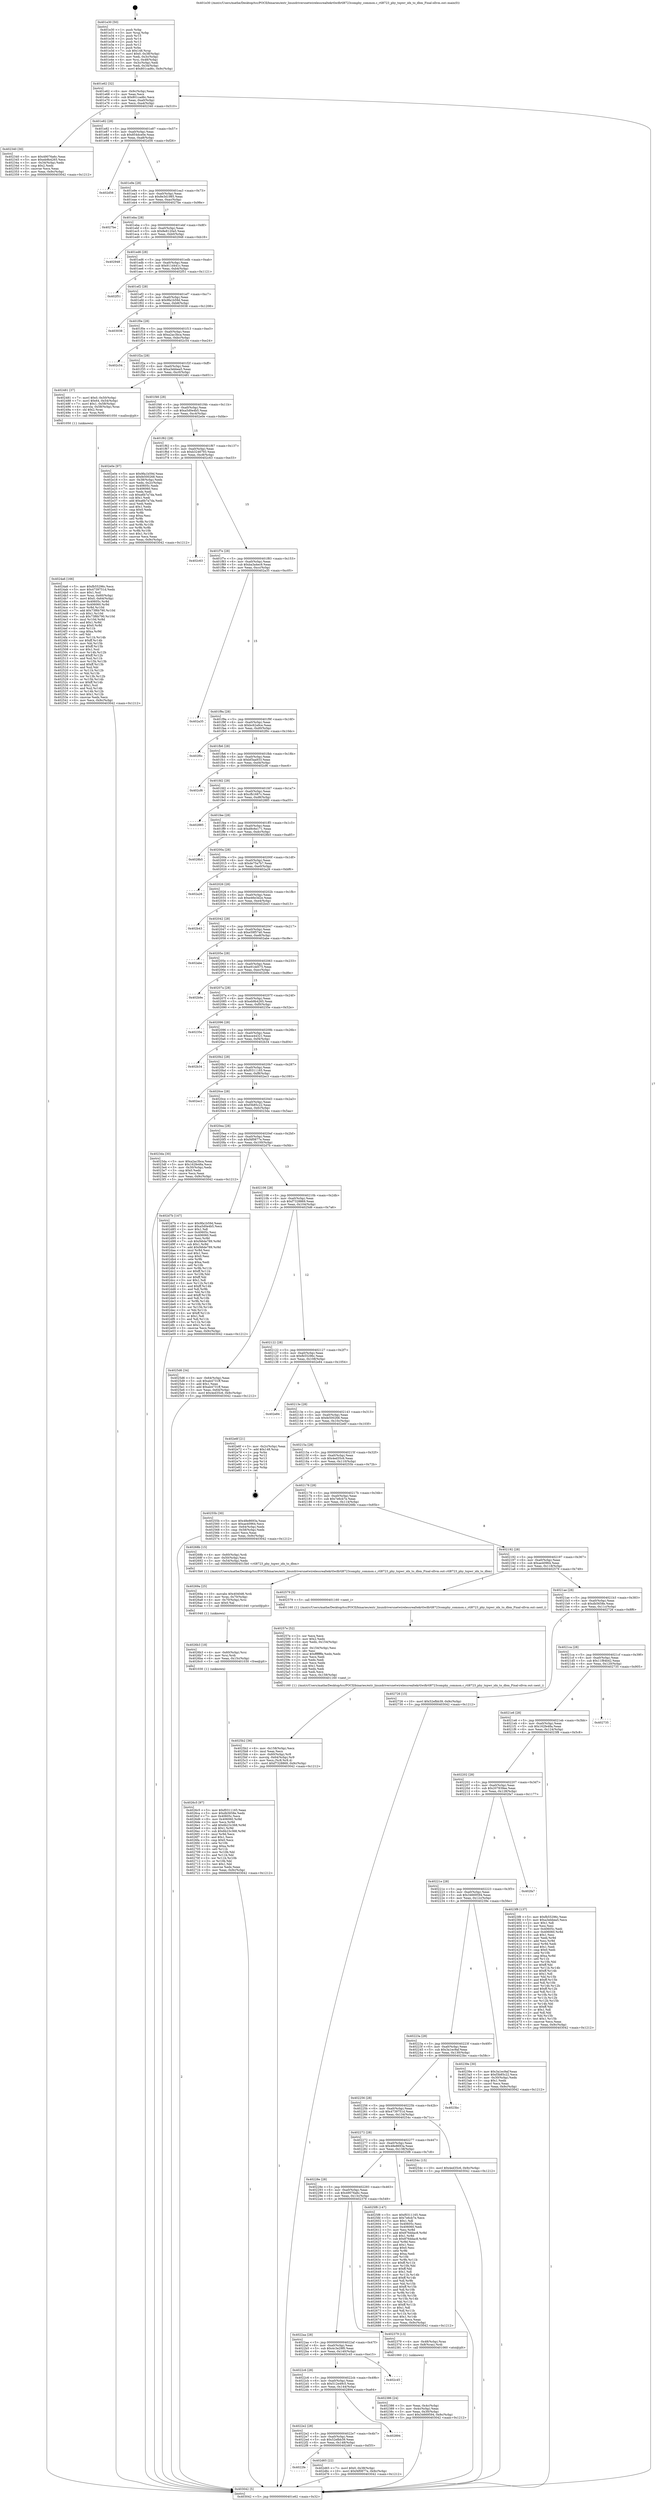 digraph "0x401e30" {
  label = "0x401e30 (/mnt/c/Users/mathe/Desktop/tcc/POCII/binaries/extr_linuxdriversnetwirelessrealtekrtlwifirtl8723comphy_common.c_rtl8723_phy_txpwr_idx_to_dbm_Final-ollvm.out::main(0))"
  labelloc = "t"
  node[shape=record]

  Entry [label="",width=0.3,height=0.3,shape=circle,fillcolor=black,style=filled]
  "0x401e62" [label="{
     0x401e62 [32]\l
     | [instrs]\l
     &nbsp;&nbsp;0x401e62 \<+6\>: mov -0x9c(%rbp),%eax\l
     &nbsp;&nbsp;0x401e68 \<+2\>: mov %eax,%ecx\l
     &nbsp;&nbsp;0x401e6a \<+6\>: sub $0x801cad6c,%ecx\l
     &nbsp;&nbsp;0x401e70 \<+6\>: mov %eax,-0xa0(%rbp)\l
     &nbsp;&nbsp;0x401e76 \<+6\>: mov %ecx,-0xa4(%rbp)\l
     &nbsp;&nbsp;0x401e7c \<+6\>: je 0000000000402340 \<main+0x510\>\l
  }"]
  "0x402340" [label="{
     0x402340 [30]\l
     | [instrs]\l
     &nbsp;&nbsp;0x402340 \<+5\>: mov $0x49076a6c,%eax\l
     &nbsp;&nbsp;0x402345 \<+5\>: mov $0xeb9b4265,%ecx\l
     &nbsp;&nbsp;0x40234a \<+3\>: mov -0x34(%rbp),%edx\l
     &nbsp;&nbsp;0x40234d \<+3\>: cmp $0x2,%edx\l
     &nbsp;&nbsp;0x402350 \<+3\>: cmovne %ecx,%eax\l
     &nbsp;&nbsp;0x402353 \<+6\>: mov %eax,-0x9c(%rbp)\l
     &nbsp;&nbsp;0x402359 \<+5\>: jmp 0000000000403042 \<main+0x1212\>\l
  }"]
  "0x401e82" [label="{
     0x401e82 [28]\l
     | [instrs]\l
     &nbsp;&nbsp;0x401e82 \<+5\>: jmp 0000000000401e87 \<main+0x57\>\l
     &nbsp;&nbsp;0x401e87 \<+6\>: mov -0xa0(%rbp),%eax\l
     &nbsp;&nbsp;0x401e8d \<+5\>: sub $0x854dce0e,%eax\l
     &nbsp;&nbsp;0x401e92 \<+6\>: mov %eax,-0xa8(%rbp)\l
     &nbsp;&nbsp;0x401e98 \<+6\>: je 0000000000402d56 \<main+0xf26\>\l
  }"]
  "0x403042" [label="{
     0x403042 [5]\l
     | [instrs]\l
     &nbsp;&nbsp;0x403042 \<+5\>: jmp 0000000000401e62 \<main+0x32\>\l
  }"]
  "0x401e30" [label="{
     0x401e30 [50]\l
     | [instrs]\l
     &nbsp;&nbsp;0x401e30 \<+1\>: push %rbp\l
     &nbsp;&nbsp;0x401e31 \<+3\>: mov %rsp,%rbp\l
     &nbsp;&nbsp;0x401e34 \<+2\>: push %r15\l
     &nbsp;&nbsp;0x401e36 \<+2\>: push %r14\l
     &nbsp;&nbsp;0x401e38 \<+2\>: push %r13\l
     &nbsp;&nbsp;0x401e3a \<+2\>: push %r12\l
     &nbsp;&nbsp;0x401e3c \<+1\>: push %rbx\l
     &nbsp;&nbsp;0x401e3d \<+7\>: sub $0x148,%rsp\l
     &nbsp;&nbsp;0x401e44 \<+7\>: movl $0x0,-0x38(%rbp)\l
     &nbsp;&nbsp;0x401e4b \<+3\>: mov %edi,-0x3c(%rbp)\l
     &nbsp;&nbsp;0x401e4e \<+4\>: mov %rsi,-0x48(%rbp)\l
     &nbsp;&nbsp;0x401e52 \<+3\>: mov -0x3c(%rbp),%edi\l
     &nbsp;&nbsp;0x401e55 \<+3\>: mov %edi,-0x34(%rbp)\l
     &nbsp;&nbsp;0x401e58 \<+10\>: movl $0x801cad6c,-0x9c(%rbp)\l
  }"]
  Exit [label="",width=0.3,height=0.3,shape=circle,fillcolor=black,style=filled,peripheries=2]
  "0x402d56" [label="{
     0x402d56\l
  }", style=dashed]
  "0x401e9e" [label="{
     0x401e9e [28]\l
     | [instrs]\l
     &nbsp;&nbsp;0x401e9e \<+5\>: jmp 0000000000401ea3 \<main+0x73\>\l
     &nbsp;&nbsp;0x401ea3 \<+6\>: mov -0xa0(%rbp),%eax\l
     &nbsp;&nbsp;0x401ea9 \<+5\>: sub $0x8e3d1985,%eax\l
     &nbsp;&nbsp;0x401eae \<+6\>: mov %eax,-0xac(%rbp)\l
     &nbsp;&nbsp;0x401eb4 \<+6\>: je 00000000004027be \<main+0x98e\>\l
  }"]
  "0x4022fe" [label="{
     0x4022fe\l
  }", style=dashed]
  "0x4027be" [label="{
     0x4027be\l
  }", style=dashed]
  "0x401eba" [label="{
     0x401eba [28]\l
     | [instrs]\l
     &nbsp;&nbsp;0x401eba \<+5\>: jmp 0000000000401ebf \<main+0x8f\>\l
     &nbsp;&nbsp;0x401ebf \<+6\>: mov -0xa0(%rbp),%eax\l
     &nbsp;&nbsp;0x401ec5 \<+5\>: sub $0x8e8120a5,%eax\l
     &nbsp;&nbsp;0x401eca \<+6\>: mov %eax,-0xb0(%rbp)\l
     &nbsp;&nbsp;0x401ed0 \<+6\>: je 0000000000402948 \<main+0xb18\>\l
  }"]
  "0x402d65" [label="{
     0x402d65 [22]\l
     | [instrs]\l
     &nbsp;&nbsp;0x402d65 \<+7\>: movl $0x0,-0x38(%rbp)\l
     &nbsp;&nbsp;0x402d6c \<+10\>: movl $0xf4f0877e,-0x9c(%rbp)\l
     &nbsp;&nbsp;0x402d76 \<+5\>: jmp 0000000000403042 \<main+0x1212\>\l
  }"]
  "0x402948" [label="{
     0x402948\l
  }", style=dashed]
  "0x401ed6" [label="{
     0x401ed6 [28]\l
     | [instrs]\l
     &nbsp;&nbsp;0x401ed6 \<+5\>: jmp 0000000000401edb \<main+0xab\>\l
     &nbsp;&nbsp;0x401edb \<+6\>: mov -0xa0(%rbp),%eax\l
     &nbsp;&nbsp;0x401ee1 \<+5\>: sub $0x911d441c,%eax\l
     &nbsp;&nbsp;0x401ee6 \<+6\>: mov %eax,-0xb4(%rbp)\l
     &nbsp;&nbsp;0x401eec \<+6\>: je 0000000000402f51 \<main+0x1121\>\l
  }"]
  "0x4022e2" [label="{
     0x4022e2 [28]\l
     | [instrs]\l
     &nbsp;&nbsp;0x4022e2 \<+5\>: jmp 00000000004022e7 \<main+0x4b7\>\l
     &nbsp;&nbsp;0x4022e7 \<+6\>: mov -0xa0(%rbp),%eax\l
     &nbsp;&nbsp;0x4022ed \<+5\>: sub $0x52efbb39,%eax\l
     &nbsp;&nbsp;0x4022f2 \<+6\>: mov %eax,-0x148(%rbp)\l
     &nbsp;&nbsp;0x4022f8 \<+6\>: je 0000000000402d65 \<main+0xf35\>\l
  }"]
  "0x402f51" [label="{
     0x402f51\l
  }", style=dashed]
  "0x401ef2" [label="{
     0x401ef2 [28]\l
     | [instrs]\l
     &nbsp;&nbsp;0x401ef2 \<+5\>: jmp 0000000000401ef7 \<main+0xc7\>\l
     &nbsp;&nbsp;0x401ef7 \<+6\>: mov -0xa0(%rbp),%eax\l
     &nbsp;&nbsp;0x401efd \<+5\>: sub $0x9fa1b59d,%eax\l
     &nbsp;&nbsp;0x401f02 \<+6\>: mov %eax,-0xb8(%rbp)\l
     &nbsp;&nbsp;0x401f08 \<+6\>: je 0000000000403038 \<main+0x1208\>\l
  }"]
  "0x402894" [label="{
     0x402894\l
  }", style=dashed]
  "0x403038" [label="{
     0x403038\l
  }", style=dashed]
  "0x401f0e" [label="{
     0x401f0e [28]\l
     | [instrs]\l
     &nbsp;&nbsp;0x401f0e \<+5\>: jmp 0000000000401f13 \<main+0xe3\>\l
     &nbsp;&nbsp;0x401f13 \<+6\>: mov -0xa0(%rbp),%eax\l
     &nbsp;&nbsp;0x401f19 \<+5\>: sub $0xa2ac3bca,%eax\l
     &nbsp;&nbsp;0x401f1e \<+6\>: mov %eax,-0xbc(%rbp)\l
     &nbsp;&nbsp;0x401f24 \<+6\>: je 0000000000402c54 \<main+0xe24\>\l
  }"]
  "0x4022c6" [label="{
     0x4022c6 [28]\l
     | [instrs]\l
     &nbsp;&nbsp;0x4022c6 \<+5\>: jmp 00000000004022cb \<main+0x49b\>\l
     &nbsp;&nbsp;0x4022cb \<+6\>: mov -0xa0(%rbp),%eax\l
     &nbsp;&nbsp;0x4022d1 \<+5\>: sub $0x512e49c5,%eax\l
     &nbsp;&nbsp;0x4022d6 \<+6\>: mov %eax,-0x144(%rbp)\l
     &nbsp;&nbsp;0x4022dc \<+6\>: je 0000000000402894 \<main+0xa64\>\l
  }"]
  "0x402c54" [label="{
     0x402c54\l
  }", style=dashed]
  "0x401f2a" [label="{
     0x401f2a [28]\l
     | [instrs]\l
     &nbsp;&nbsp;0x401f2a \<+5\>: jmp 0000000000401f2f \<main+0xff\>\l
     &nbsp;&nbsp;0x401f2f \<+6\>: mov -0xa0(%rbp),%eax\l
     &nbsp;&nbsp;0x401f35 \<+5\>: sub $0xa3ebbea5,%eax\l
     &nbsp;&nbsp;0x401f3a \<+6\>: mov %eax,-0xc0(%rbp)\l
     &nbsp;&nbsp;0x401f40 \<+6\>: je 0000000000402481 \<main+0x651\>\l
  }"]
  "0x402c45" [label="{
     0x402c45\l
  }", style=dashed]
  "0x402481" [label="{
     0x402481 [37]\l
     | [instrs]\l
     &nbsp;&nbsp;0x402481 \<+7\>: movl $0x0,-0x50(%rbp)\l
     &nbsp;&nbsp;0x402488 \<+7\>: movl $0x64,-0x54(%rbp)\l
     &nbsp;&nbsp;0x40248f \<+7\>: movl $0x1,-0x58(%rbp)\l
     &nbsp;&nbsp;0x402496 \<+4\>: movslq -0x58(%rbp),%rax\l
     &nbsp;&nbsp;0x40249a \<+4\>: shl $0x2,%rax\l
     &nbsp;&nbsp;0x40249e \<+3\>: mov %rax,%rdi\l
     &nbsp;&nbsp;0x4024a1 \<+5\>: call 0000000000401050 \<malloc@plt\>\l
     | [calls]\l
     &nbsp;&nbsp;0x401050 \{1\} (unknown)\l
  }"]
  "0x401f46" [label="{
     0x401f46 [28]\l
     | [instrs]\l
     &nbsp;&nbsp;0x401f46 \<+5\>: jmp 0000000000401f4b \<main+0x11b\>\l
     &nbsp;&nbsp;0x401f4b \<+6\>: mov -0xa0(%rbp),%eax\l
     &nbsp;&nbsp;0x401f51 \<+5\>: sub $0xa5d0e4b5,%eax\l
     &nbsp;&nbsp;0x401f56 \<+6\>: mov %eax,-0xc4(%rbp)\l
     &nbsp;&nbsp;0x401f5c \<+6\>: je 0000000000402e0e \<main+0xfde\>\l
  }"]
  "0x4026c5" [label="{
     0x4026c5 [97]\l
     | [instrs]\l
     &nbsp;&nbsp;0x4026c5 \<+5\>: mov $0xf0311165,%eax\l
     &nbsp;&nbsp;0x4026ca \<+5\>: mov $0xdb5658e,%edx\l
     &nbsp;&nbsp;0x4026cf \<+7\>: mov 0x40605c,%ecx\l
     &nbsp;&nbsp;0x4026d6 \<+8\>: mov 0x406060,%r8d\l
     &nbsp;&nbsp;0x4026de \<+3\>: mov %ecx,%r9d\l
     &nbsp;&nbsp;0x4026e1 \<+7\>: add $0x6b23c368,%r9d\l
     &nbsp;&nbsp;0x4026e8 \<+4\>: sub $0x1,%r9d\l
     &nbsp;&nbsp;0x4026ec \<+7\>: sub $0x6b23c368,%r9d\l
     &nbsp;&nbsp;0x4026f3 \<+4\>: imul %r9d,%ecx\l
     &nbsp;&nbsp;0x4026f7 \<+3\>: and $0x1,%ecx\l
     &nbsp;&nbsp;0x4026fa \<+3\>: cmp $0x0,%ecx\l
     &nbsp;&nbsp;0x4026fd \<+4\>: sete %r10b\l
     &nbsp;&nbsp;0x402701 \<+4\>: cmp $0xa,%r8d\l
     &nbsp;&nbsp;0x402705 \<+4\>: setl %r11b\l
     &nbsp;&nbsp;0x402709 \<+3\>: mov %r10b,%bl\l
     &nbsp;&nbsp;0x40270c \<+3\>: and %r11b,%bl\l
     &nbsp;&nbsp;0x40270f \<+3\>: xor %r11b,%r10b\l
     &nbsp;&nbsp;0x402712 \<+3\>: or %r10b,%bl\l
     &nbsp;&nbsp;0x402715 \<+3\>: test $0x1,%bl\l
     &nbsp;&nbsp;0x402718 \<+3\>: cmovne %edx,%eax\l
     &nbsp;&nbsp;0x40271b \<+6\>: mov %eax,-0x9c(%rbp)\l
     &nbsp;&nbsp;0x402721 \<+5\>: jmp 0000000000403042 \<main+0x1212\>\l
  }"]
  "0x402e0e" [label="{
     0x402e0e [97]\l
     | [instrs]\l
     &nbsp;&nbsp;0x402e0e \<+5\>: mov $0x9fa1b59d,%eax\l
     &nbsp;&nbsp;0x402e13 \<+5\>: mov $0xfe500268,%ecx\l
     &nbsp;&nbsp;0x402e18 \<+3\>: mov -0x38(%rbp),%edx\l
     &nbsp;&nbsp;0x402e1b \<+3\>: mov %edx,-0x2c(%rbp)\l
     &nbsp;&nbsp;0x402e1e \<+7\>: mov 0x40605c,%edx\l
     &nbsp;&nbsp;0x402e25 \<+7\>: mov 0x406060,%esi\l
     &nbsp;&nbsp;0x402e2c \<+2\>: mov %edx,%edi\l
     &nbsp;&nbsp;0x402e2e \<+6\>: sub $0xa6b7a7da,%edi\l
     &nbsp;&nbsp;0x402e34 \<+3\>: sub $0x1,%edi\l
     &nbsp;&nbsp;0x402e37 \<+6\>: add $0xa6b7a7da,%edi\l
     &nbsp;&nbsp;0x402e3d \<+3\>: imul %edi,%edx\l
     &nbsp;&nbsp;0x402e40 \<+3\>: and $0x1,%edx\l
     &nbsp;&nbsp;0x402e43 \<+3\>: cmp $0x0,%edx\l
     &nbsp;&nbsp;0x402e46 \<+4\>: sete %r8b\l
     &nbsp;&nbsp;0x402e4a \<+3\>: cmp $0xa,%esi\l
     &nbsp;&nbsp;0x402e4d \<+4\>: setl %r9b\l
     &nbsp;&nbsp;0x402e51 \<+3\>: mov %r8b,%r10b\l
     &nbsp;&nbsp;0x402e54 \<+3\>: and %r9b,%r10b\l
     &nbsp;&nbsp;0x402e57 \<+3\>: xor %r9b,%r8b\l
     &nbsp;&nbsp;0x402e5a \<+3\>: or %r8b,%r10b\l
     &nbsp;&nbsp;0x402e5d \<+4\>: test $0x1,%r10b\l
     &nbsp;&nbsp;0x402e61 \<+3\>: cmovne %ecx,%eax\l
     &nbsp;&nbsp;0x402e64 \<+6\>: mov %eax,-0x9c(%rbp)\l
     &nbsp;&nbsp;0x402e6a \<+5\>: jmp 0000000000403042 \<main+0x1212\>\l
  }"]
  "0x401f62" [label="{
     0x401f62 [28]\l
     | [instrs]\l
     &nbsp;&nbsp;0x401f62 \<+5\>: jmp 0000000000401f67 \<main+0x137\>\l
     &nbsp;&nbsp;0x401f67 \<+6\>: mov -0xa0(%rbp),%eax\l
     &nbsp;&nbsp;0x401f6d \<+5\>: sub $0xb3246793,%eax\l
     &nbsp;&nbsp;0x401f72 \<+6\>: mov %eax,-0xc8(%rbp)\l
     &nbsp;&nbsp;0x401f78 \<+6\>: je 0000000000402c63 \<main+0xe33\>\l
  }"]
  "0x4026b3" [label="{
     0x4026b3 [18]\l
     | [instrs]\l
     &nbsp;&nbsp;0x4026b3 \<+4\>: mov -0x60(%rbp),%rsi\l
     &nbsp;&nbsp;0x4026b7 \<+3\>: mov %rsi,%rdi\l
     &nbsp;&nbsp;0x4026ba \<+6\>: mov %eax,-0x15c(%rbp)\l
     &nbsp;&nbsp;0x4026c0 \<+5\>: call 0000000000401030 \<free@plt\>\l
     | [calls]\l
     &nbsp;&nbsp;0x401030 \{1\} (unknown)\l
  }"]
  "0x402c63" [label="{
     0x402c63\l
  }", style=dashed]
  "0x401f7e" [label="{
     0x401f7e [28]\l
     | [instrs]\l
     &nbsp;&nbsp;0x401f7e \<+5\>: jmp 0000000000401f83 \<main+0x153\>\l
     &nbsp;&nbsp;0x401f83 \<+6\>: mov -0xa0(%rbp),%eax\l
     &nbsp;&nbsp;0x401f89 \<+5\>: sub $0xba3a4ec9,%eax\l
     &nbsp;&nbsp;0x401f8e \<+6\>: mov %eax,-0xcc(%rbp)\l
     &nbsp;&nbsp;0x401f94 \<+6\>: je 0000000000402a35 \<main+0xc05\>\l
  }"]
  "0x40269a" [label="{
     0x40269a [25]\l
     | [instrs]\l
     &nbsp;&nbsp;0x40269a \<+10\>: movabs $0x4040d6,%rdi\l
     &nbsp;&nbsp;0x4026a4 \<+4\>: mov %rax,-0x70(%rbp)\l
     &nbsp;&nbsp;0x4026a8 \<+4\>: mov -0x70(%rbp),%rsi\l
     &nbsp;&nbsp;0x4026ac \<+2\>: mov $0x0,%al\l
     &nbsp;&nbsp;0x4026ae \<+5\>: call 0000000000401040 \<printf@plt\>\l
     | [calls]\l
     &nbsp;&nbsp;0x401040 \{1\} (unknown)\l
  }"]
  "0x402a35" [label="{
     0x402a35\l
  }", style=dashed]
  "0x401f9a" [label="{
     0x401f9a [28]\l
     | [instrs]\l
     &nbsp;&nbsp;0x401f9a \<+5\>: jmp 0000000000401f9f \<main+0x16f\>\l
     &nbsp;&nbsp;0x401f9f \<+6\>: mov -0xa0(%rbp),%eax\l
     &nbsp;&nbsp;0x401fa5 \<+5\>: sub $0xbc62a9ce,%eax\l
     &nbsp;&nbsp;0x401faa \<+6\>: mov %eax,-0xd0(%rbp)\l
     &nbsp;&nbsp;0x401fb0 \<+6\>: je 0000000000402f0c \<main+0x10dc\>\l
  }"]
  "0x4025b2" [label="{
     0x4025b2 [36]\l
     | [instrs]\l
     &nbsp;&nbsp;0x4025b2 \<+6\>: mov -0x158(%rbp),%ecx\l
     &nbsp;&nbsp;0x4025b8 \<+3\>: imul %eax,%ecx\l
     &nbsp;&nbsp;0x4025bb \<+4\>: mov -0x60(%rbp),%r8\l
     &nbsp;&nbsp;0x4025bf \<+4\>: movslq -0x64(%rbp),%r9\l
     &nbsp;&nbsp;0x4025c3 \<+4\>: mov %ecx,(%r8,%r9,4)\l
     &nbsp;&nbsp;0x4025c7 \<+10\>: movl $0xf7328869,-0x9c(%rbp)\l
     &nbsp;&nbsp;0x4025d1 \<+5\>: jmp 0000000000403042 \<main+0x1212\>\l
  }"]
  "0x402f0c" [label="{
     0x402f0c\l
  }", style=dashed]
  "0x401fb6" [label="{
     0x401fb6 [28]\l
     | [instrs]\l
     &nbsp;&nbsp;0x401fb6 \<+5\>: jmp 0000000000401fbb \<main+0x18b\>\l
     &nbsp;&nbsp;0x401fbb \<+6\>: mov -0xa0(%rbp),%eax\l
     &nbsp;&nbsp;0x401fc1 \<+5\>: sub $0xbf3aa933,%eax\l
     &nbsp;&nbsp;0x401fc6 \<+6\>: mov %eax,-0xd4(%rbp)\l
     &nbsp;&nbsp;0x401fcc \<+6\>: je 0000000000402cf6 \<main+0xec6\>\l
  }"]
  "0x40257e" [label="{
     0x40257e [52]\l
     | [instrs]\l
     &nbsp;&nbsp;0x40257e \<+2\>: xor %ecx,%ecx\l
     &nbsp;&nbsp;0x402580 \<+5\>: mov $0x2,%edx\l
     &nbsp;&nbsp;0x402585 \<+6\>: mov %edx,-0x154(%rbp)\l
     &nbsp;&nbsp;0x40258b \<+1\>: cltd\l
     &nbsp;&nbsp;0x40258c \<+6\>: mov -0x154(%rbp),%esi\l
     &nbsp;&nbsp;0x402592 \<+2\>: idiv %esi\l
     &nbsp;&nbsp;0x402594 \<+6\>: imul $0xfffffffe,%edx,%edx\l
     &nbsp;&nbsp;0x40259a \<+2\>: mov %ecx,%edi\l
     &nbsp;&nbsp;0x40259c \<+2\>: sub %edx,%edi\l
     &nbsp;&nbsp;0x40259e \<+2\>: mov %ecx,%edx\l
     &nbsp;&nbsp;0x4025a0 \<+3\>: sub $0x1,%edx\l
     &nbsp;&nbsp;0x4025a3 \<+2\>: add %edx,%edi\l
     &nbsp;&nbsp;0x4025a5 \<+2\>: sub %edi,%ecx\l
     &nbsp;&nbsp;0x4025a7 \<+6\>: mov %ecx,-0x158(%rbp)\l
     &nbsp;&nbsp;0x4025ad \<+5\>: call 0000000000401160 \<next_i\>\l
     | [calls]\l
     &nbsp;&nbsp;0x401160 \{1\} (/mnt/c/Users/mathe/Desktop/tcc/POCII/binaries/extr_linuxdriversnetwirelessrealtekrtlwifirtl8723comphy_common.c_rtl8723_phy_txpwr_idx_to_dbm_Final-ollvm.out::next_i)\l
  }"]
  "0x402cf6" [label="{
     0x402cf6\l
  }", style=dashed]
  "0x401fd2" [label="{
     0x401fd2 [28]\l
     | [instrs]\l
     &nbsp;&nbsp;0x401fd2 \<+5\>: jmp 0000000000401fd7 \<main+0x1a7\>\l
     &nbsp;&nbsp;0x401fd7 \<+6\>: mov -0xa0(%rbp),%eax\l
     &nbsp;&nbsp;0x401fdd \<+5\>: sub $0xcfb1687c,%eax\l
     &nbsp;&nbsp;0x401fe2 \<+6\>: mov %eax,-0xd8(%rbp)\l
     &nbsp;&nbsp;0x401fe8 \<+6\>: je 0000000000402885 \<main+0xa55\>\l
  }"]
  "0x4024a6" [label="{
     0x4024a6 [166]\l
     | [instrs]\l
     &nbsp;&nbsp;0x4024a6 \<+5\>: mov $0xfb55296c,%ecx\l
     &nbsp;&nbsp;0x4024ab \<+5\>: mov $0x4739751d,%edx\l
     &nbsp;&nbsp;0x4024b0 \<+3\>: mov $0x1,%sil\l
     &nbsp;&nbsp;0x4024b3 \<+4\>: mov %rax,-0x60(%rbp)\l
     &nbsp;&nbsp;0x4024b7 \<+7\>: movl $0x0,-0x64(%rbp)\l
     &nbsp;&nbsp;0x4024be \<+8\>: mov 0x40605c,%r8d\l
     &nbsp;&nbsp;0x4024c6 \<+8\>: mov 0x406060,%r9d\l
     &nbsp;&nbsp;0x4024ce \<+3\>: mov %r8d,%r10d\l
     &nbsp;&nbsp;0x4024d1 \<+7\>: add $0x73f6b790,%r10d\l
     &nbsp;&nbsp;0x4024d8 \<+4\>: sub $0x1,%r10d\l
     &nbsp;&nbsp;0x4024dc \<+7\>: sub $0x73f6b790,%r10d\l
     &nbsp;&nbsp;0x4024e3 \<+4\>: imul %r10d,%r8d\l
     &nbsp;&nbsp;0x4024e7 \<+4\>: and $0x1,%r8d\l
     &nbsp;&nbsp;0x4024eb \<+4\>: cmp $0x0,%r8d\l
     &nbsp;&nbsp;0x4024ef \<+4\>: sete %r11b\l
     &nbsp;&nbsp;0x4024f3 \<+4\>: cmp $0xa,%r9d\l
     &nbsp;&nbsp;0x4024f7 \<+3\>: setl %bl\l
     &nbsp;&nbsp;0x4024fa \<+3\>: mov %r11b,%r14b\l
     &nbsp;&nbsp;0x4024fd \<+4\>: xor $0xff,%r14b\l
     &nbsp;&nbsp;0x402501 \<+3\>: mov %bl,%r15b\l
     &nbsp;&nbsp;0x402504 \<+4\>: xor $0xff,%r15b\l
     &nbsp;&nbsp;0x402508 \<+4\>: xor $0x1,%sil\l
     &nbsp;&nbsp;0x40250c \<+3\>: mov %r14b,%r12b\l
     &nbsp;&nbsp;0x40250f \<+4\>: and $0xff,%r12b\l
     &nbsp;&nbsp;0x402513 \<+3\>: and %sil,%r11b\l
     &nbsp;&nbsp;0x402516 \<+3\>: mov %r15b,%r13b\l
     &nbsp;&nbsp;0x402519 \<+4\>: and $0xff,%r13b\l
     &nbsp;&nbsp;0x40251d \<+3\>: and %sil,%bl\l
     &nbsp;&nbsp;0x402520 \<+3\>: or %r11b,%r12b\l
     &nbsp;&nbsp;0x402523 \<+3\>: or %bl,%r13b\l
     &nbsp;&nbsp;0x402526 \<+3\>: xor %r13b,%r12b\l
     &nbsp;&nbsp;0x402529 \<+3\>: or %r15b,%r14b\l
     &nbsp;&nbsp;0x40252c \<+4\>: xor $0xff,%r14b\l
     &nbsp;&nbsp;0x402530 \<+4\>: or $0x1,%sil\l
     &nbsp;&nbsp;0x402534 \<+3\>: and %sil,%r14b\l
     &nbsp;&nbsp;0x402537 \<+3\>: or %r14b,%r12b\l
     &nbsp;&nbsp;0x40253a \<+4\>: test $0x1,%r12b\l
     &nbsp;&nbsp;0x40253e \<+3\>: cmovne %edx,%ecx\l
     &nbsp;&nbsp;0x402541 \<+6\>: mov %ecx,-0x9c(%rbp)\l
     &nbsp;&nbsp;0x402547 \<+5\>: jmp 0000000000403042 \<main+0x1212\>\l
  }"]
  "0x402885" [label="{
     0x402885\l
  }", style=dashed]
  "0x401fee" [label="{
     0x401fee [28]\l
     | [instrs]\l
     &nbsp;&nbsp;0x401fee \<+5\>: jmp 0000000000401ff3 \<main+0x1c3\>\l
     &nbsp;&nbsp;0x401ff3 \<+6\>: mov -0xa0(%rbp),%eax\l
     &nbsp;&nbsp;0x401ff9 \<+5\>: sub $0xd9c6e171,%eax\l
     &nbsp;&nbsp;0x401ffe \<+6\>: mov %eax,-0xdc(%rbp)\l
     &nbsp;&nbsp;0x402004 \<+6\>: je 00000000004028b5 \<main+0xa85\>\l
  }"]
  "0x402386" [label="{
     0x402386 [24]\l
     | [instrs]\l
     &nbsp;&nbsp;0x402386 \<+3\>: mov %eax,-0x4c(%rbp)\l
     &nbsp;&nbsp;0x402389 \<+3\>: mov -0x4c(%rbp),%eax\l
     &nbsp;&nbsp;0x40238c \<+3\>: mov %eax,-0x30(%rbp)\l
     &nbsp;&nbsp;0x40238f \<+10\>: movl $0x34669594,-0x9c(%rbp)\l
     &nbsp;&nbsp;0x402399 \<+5\>: jmp 0000000000403042 \<main+0x1212\>\l
  }"]
  "0x4028b5" [label="{
     0x4028b5\l
  }", style=dashed]
  "0x40200a" [label="{
     0x40200a [28]\l
     | [instrs]\l
     &nbsp;&nbsp;0x40200a \<+5\>: jmp 000000000040200f \<main+0x1df\>\l
     &nbsp;&nbsp;0x40200f \<+6\>: mov -0xa0(%rbp),%eax\l
     &nbsp;&nbsp;0x402015 \<+5\>: sub $0xde75a7b7,%eax\l
     &nbsp;&nbsp;0x40201a \<+6\>: mov %eax,-0xe0(%rbp)\l
     &nbsp;&nbsp;0x402020 \<+6\>: je 0000000000402a26 \<main+0xbf6\>\l
  }"]
  "0x4022aa" [label="{
     0x4022aa [28]\l
     | [instrs]\l
     &nbsp;&nbsp;0x4022aa \<+5\>: jmp 00000000004022af \<main+0x47f\>\l
     &nbsp;&nbsp;0x4022af \<+6\>: mov -0xa0(%rbp),%eax\l
     &nbsp;&nbsp;0x4022b5 \<+5\>: sub $0x4c3e29f0,%eax\l
     &nbsp;&nbsp;0x4022ba \<+6\>: mov %eax,-0x140(%rbp)\l
     &nbsp;&nbsp;0x4022c0 \<+6\>: je 0000000000402c45 \<main+0xe15\>\l
  }"]
  "0x402a26" [label="{
     0x402a26\l
  }", style=dashed]
  "0x402026" [label="{
     0x402026 [28]\l
     | [instrs]\l
     &nbsp;&nbsp;0x402026 \<+5\>: jmp 000000000040202b \<main+0x1fb\>\l
     &nbsp;&nbsp;0x40202b \<+6\>: mov -0xa0(%rbp),%eax\l
     &nbsp;&nbsp;0x402031 \<+5\>: sub $0xe46e3d2e,%eax\l
     &nbsp;&nbsp;0x402036 \<+6\>: mov %eax,-0xe4(%rbp)\l
     &nbsp;&nbsp;0x40203c \<+6\>: je 0000000000402b43 \<main+0xd13\>\l
  }"]
  "0x402379" [label="{
     0x402379 [13]\l
     | [instrs]\l
     &nbsp;&nbsp;0x402379 \<+4\>: mov -0x48(%rbp),%rax\l
     &nbsp;&nbsp;0x40237d \<+4\>: mov 0x8(%rax),%rdi\l
     &nbsp;&nbsp;0x402381 \<+5\>: call 0000000000401060 \<atoi@plt\>\l
     | [calls]\l
     &nbsp;&nbsp;0x401060 \{1\} (unknown)\l
  }"]
  "0x402b43" [label="{
     0x402b43\l
  }", style=dashed]
  "0x402042" [label="{
     0x402042 [28]\l
     | [instrs]\l
     &nbsp;&nbsp;0x402042 \<+5\>: jmp 0000000000402047 \<main+0x217\>\l
     &nbsp;&nbsp;0x402047 \<+6\>: mov -0xa0(%rbp),%eax\l
     &nbsp;&nbsp;0x40204d \<+5\>: sub $0xe59f57a0,%eax\l
     &nbsp;&nbsp;0x402052 \<+6\>: mov %eax,-0xe8(%rbp)\l
     &nbsp;&nbsp;0x402058 \<+6\>: je 0000000000402abe \<main+0xc8e\>\l
  }"]
  "0x40228e" [label="{
     0x40228e [28]\l
     | [instrs]\l
     &nbsp;&nbsp;0x40228e \<+5\>: jmp 0000000000402293 \<main+0x463\>\l
     &nbsp;&nbsp;0x402293 \<+6\>: mov -0xa0(%rbp),%eax\l
     &nbsp;&nbsp;0x402299 \<+5\>: sub $0x49076a6c,%eax\l
     &nbsp;&nbsp;0x40229e \<+6\>: mov %eax,-0x13c(%rbp)\l
     &nbsp;&nbsp;0x4022a4 \<+6\>: je 0000000000402379 \<main+0x549\>\l
  }"]
  "0x402abe" [label="{
     0x402abe\l
  }", style=dashed]
  "0x40205e" [label="{
     0x40205e [28]\l
     | [instrs]\l
     &nbsp;&nbsp;0x40205e \<+5\>: jmp 0000000000402063 \<main+0x233\>\l
     &nbsp;&nbsp;0x402063 \<+6\>: mov -0xa0(%rbp),%eax\l
     &nbsp;&nbsp;0x402069 \<+5\>: sub $0xe91dd575,%eax\l
     &nbsp;&nbsp;0x40206e \<+6\>: mov %eax,-0xec(%rbp)\l
     &nbsp;&nbsp;0x402074 \<+6\>: je 0000000000402b9e \<main+0xd6e\>\l
  }"]
  "0x4025f8" [label="{
     0x4025f8 [147]\l
     | [instrs]\l
     &nbsp;&nbsp;0x4025f8 \<+5\>: mov $0xf0311165,%eax\l
     &nbsp;&nbsp;0x4025fd \<+5\>: mov $0x7e6cb7e,%ecx\l
     &nbsp;&nbsp;0x402602 \<+2\>: mov $0x1,%dl\l
     &nbsp;&nbsp;0x402604 \<+7\>: mov 0x40605c,%esi\l
     &nbsp;&nbsp;0x40260b \<+7\>: mov 0x406060,%edi\l
     &nbsp;&nbsp;0x402612 \<+3\>: mov %esi,%r8d\l
     &nbsp;&nbsp;0x402615 \<+7\>: add $0x876ddac8,%r8d\l
     &nbsp;&nbsp;0x40261c \<+4\>: sub $0x1,%r8d\l
     &nbsp;&nbsp;0x402620 \<+7\>: sub $0x876ddac8,%r8d\l
     &nbsp;&nbsp;0x402627 \<+4\>: imul %r8d,%esi\l
     &nbsp;&nbsp;0x40262b \<+3\>: and $0x1,%esi\l
     &nbsp;&nbsp;0x40262e \<+3\>: cmp $0x0,%esi\l
     &nbsp;&nbsp;0x402631 \<+4\>: sete %r9b\l
     &nbsp;&nbsp;0x402635 \<+3\>: cmp $0xa,%edi\l
     &nbsp;&nbsp;0x402638 \<+4\>: setl %r10b\l
     &nbsp;&nbsp;0x40263c \<+3\>: mov %r9b,%r11b\l
     &nbsp;&nbsp;0x40263f \<+4\>: xor $0xff,%r11b\l
     &nbsp;&nbsp;0x402643 \<+3\>: mov %r10b,%bl\l
     &nbsp;&nbsp;0x402646 \<+3\>: xor $0xff,%bl\l
     &nbsp;&nbsp;0x402649 \<+3\>: xor $0x1,%dl\l
     &nbsp;&nbsp;0x40264c \<+3\>: mov %r11b,%r14b\l
     &nbsp;&nbsp;0x40264f \<+4\>: and $0xff,%r14b\l
     &nbsp;&nbsp;0x402653 \<+3\>: and %dl,%r9b\l
     &nbsp;&nbsp;0x402656 \<+3\>: mov %bl,%r15b\l
     &nbsp;&nbsp;0x402659 \<+4\>: and $0xff,%r15b\l
     &nbsp;&nbsp;0x40265d \<+3\>: and %dl,%r10b\l
     &nbsp;&nbsp;0x402660 \<+3\>: or %r9b,%r14b\l
     &nbsp;&nbsp;0x402663 \<+3\>: or %r10b,%r15b\l
     &nbsp;&nbsp;0x402666 \<+3\>: xor %r15b,%r14b\l
     &nbsp;&nbsp;0x402669 \<+3\>: or %bl,%r11b\l
     &nbsp;&nbsp;0x40266c \<+4\>: xor $0xff,%r11b\l
     &nbsp;&nbsp;0x402670 \<+3\>: or $0x1,%dl\l
     &nbsp;&nbsp;0x402673 \<+3\>: and %dl,%r11b\l
     &nbsp;&nbsp;0x402676 \<+3\>: or %r11b,%r14b\l
     &nbsp;&nbsp;0x402679 \<+4\>: test $0x1,%r14b\l
     &nbsp;&nbsp;0x40267d \<+3\>: cmovne %ecx,%eax\l
     &nbsp;&nbsp;0x402680 \<+6\>: mov %eax,-0x9c(%rbp)\l
     &nbsp;&nbsp;0x402686 \<+5\>: jmp 0000000000403042 \<main+0x1212\>\l
  }"]
  "0x402b9e" [label="{
     0x402b9e\l
  }", style=dashed]
  "0x40207a" [label="{
     0x40207a [28]\l
     | [instrs]\l
     &nbsp;&nbsp;0x40207a \<+5\>: jmp 000000000040207f \<main+0x24f\>\l
     &nbsp;&nbsp;0x40207f \<+6\>: mov -0xa0(%rbp),%eax\l
     &nbsp;&nbsp;0x402085 \<+5\>: sub $0xeb9b4265,%eax\l
     &nbsp;&nbsp;0x40208a \<+6\>: mov %eax,-0xf0(%rbp)\l
     &nbsp;&nbsp;0x402090 \<+6\>: je 000000000040235e \<main+0x52e\>\l
  }"]
  "0x402272" [label="{
     0x402272 [28]\l
     | [instrs]\l
     &nbsp;&nbsp;0x402272 \<+5\>: jmp 0000000000402277 \<main+0x447\>\l
     &nbsp;&nbsp;0x402277 \<+6\>: mov -0xa0(%rbp),%eax\l
     &nbsp;&nbsp;0x40227d \<+5\>: sub $0x48e8693a,%eax\l
     &nbsp;&nbsp;0x402282 \<+6\>: mov %eax,-0x138(%rbp)\l
     &nbsp;&nbsp;0x402288 \<+6\>: je 00000000004025f8 \<main+0x7c8\>\l
  }"]
  "0x40235e" [label="{
     0x40235e\l
  }", style=dashed]
  "0x402096" [label="{
     0x402096 [28]\l
     | [instrs]\l
     &nbsp;&nbsp;0x402096 \<+5\>: jmp 000000000040209b \<main+0x26b\>\l
     &nbsp;&nbsp;0x40209b \<+6\>: mov -0xa0(%rbp),%eax\l
     &nbsp;&nbsp;0x4020a1 \<+5\>: sub $0xece44321,%eax\l
     &nbsp;&nbsp;0x4020a6 \<+6\>: mov %eax,-0xf4(%rbp)\l
     &nbsp;&nbsp;0x4020ac \<+6\>: je 0000000000402b34 \<main+0xd04\>\l
  }"]
  "0x40254c" [label="{
     0x40254c [15]\l
     | [instrs]\l
     &nbsp;&nbsp;0x40254c \<+10\>: movl $0x4ed35c6,-0x9c(%rbp)\l
     &nbsp;&nbsp;0x402556 \<+5\>: jmp 0000000000403042 \<main+0x1212\>\l
  }"]
  "0x402b34" [label="{
     0x402b34\l
  }", style=dashed]
  "0x4020b2" [label="{
     0x4020b2 [28]\l
     | [instrs]\l
     &nbsp;&nbsp;0x4020b2 \<+5\>: jmp 00000000004020b7 \<main+0x287\>\l
     &nbsp;&nbsp;0x4020b7 \<+6\>: mov -0xa0(%rbp),%eax\l
     &nbsp;&nbsp;0x4020bd \<+5\>: sub $0xf0311165,%eax\l
     &nbsp;&nbsp;0x4020c2 \<+6\>: mov %eax,-0xf8(%rbp)\l
     &nbsp;&nbsp;0x4020c8 \<+6\>: je 0000000000402ec3 \<main+0x1093\>\l
  }"]
  "0x402256" [label="{
     0x402256 [28]\l
     | [instrs]\l
     &nbsp;&nbsp;0x402256 \<+5\>: jmp 000000000040225b \<main+0x42b\>\l
     &nbsp;&nbsp;0x40225b \<+6\>: mov -0xa0(%rbp),%eax\l
     &nbsp;&nbsp;0x402261 \<+5\>: sub $0x4739751d,%eax\l
     &nbsp;&nbsp;0x402266 \<+6\>: mov %eax,-0x134(%rbp)\l
     &nbsp;&nbsp;0x40226c \<+6\>: je 000000000040254c \<main+0x71c\>\l
  }"]
  "0x402ec3" [label="{
     0x402ec3\l
  }", style=dashed]
  "0x4020ce" [label="{
     0x4020ce [28]\l
     | [instrs]\l
     &nbsp;&nbsp;0x4020ce \<+5\>: jmp 00000000004020d3 \<main+0x2a3\>\l
     &nbsp;&nbsp;0x4020d3 \<+6\>: mov -0xa0(%rbp),%eax\l
     &nbsp;&nbsp;0x4020d9 \<+5\>: sub $0xf3b85c22,%eax\l
     &nbsp;&nbsp;0x4020de \<+6\>: mov %eax,-0xfc(%rbp)\l
     &nbsp;&nbsp;0x4020e4 \<+6\>: je 00000000004023da \<main+0x5aa\>\l
  }"]
  "0x4023bc" [label="{
     0x4023bc\l
  }", style=dashed]
  "0x4023da" [label="{
     0x4023da [30]\l
     | [instrs]\l
     &nbsp;&nbsp;0x4023da \<+5\>: mov $0xa2ac3bca,%eax\l
     &nbsp;&nbsp;0x4023df \<+5\>: mov $0x162fe48a,%ecx\l
     &nbsp;&nbsp;0x4023e4 \<+3\>: mov -0x30(%rbp),%edx\l
     &nbsp;&nbsp;0x4023e7 \<+3\>: cmp $0x0,%edx\l
     &nbsp;&nbsp;0x4023ea \<+3\>: cmove %ecx,%eax\l
     &nbsp;&nbsp;0x4023ed \<+6\>: mov %eax,-0x9c(%rbp)\l
     &nbsp;&nbsp;0x4023f3 \<+5\>: jmp 0000000000403042 \<main+0x1212\>\l
  }"]
  "0x4020ea" [label="{
     0x4020ea [28]\l
     | [instrs]\l
     &nbsp;&nbsp;0x4020ea \<+5\>: jmp 00000000004020ef \<main+0x2bf\>\l
     &nbsp;&nbsp;0x4020ef \<+6\>: mov -0xa0(%rbp),%eax\l
     &nbsp;&nbsp;0x4020f5 \<+5\>: sub $0xf4f0877e,%eax\l
     &nbsp;&nbsp;0x4020fa \<+6\>: mov %eax,-0x100(%rbp)\l
     &nbsp;&nbsp;0x402100 \<+6\>: je 0000000000402d7b \<main+0xf4b\>\l
  }"]
  "0x40223a" [label="{
     0x40223a [28]\l
     | [instrs]\l
     &nbsp;&nbsp;0x40223a \<+5\>: jmp 000000000040223f \<main+0x40f\>\l
     &nbsp;&nbsp;0x40223f \<+6\>: mov -0xa0(%rbp),%eax\l
     &nbsp;&nbsp;0x402245 \<+5\>: sub $0x3a1ec9af,%eax\l
     &nbsp;&nbsp;0x40224a \<+6\>: mov %eax,-0x130(%rbp)\l
     &nbsp;&nbsp;0x402250 \<+6\>: je 00000000004023bc \<main+0x58c\>\l
  }"]
  "0x402d7b" [label="{
     0x402d7b [147]\l
     | [instrs]\l
     &nbsp;&nbsp;0x402d7b \<+5\>: mov $0x9fa1b59d,%eax\l
     &nbsp;&nbsp;0x402d80 \<+5\>: mov $0xa5d0e4b5,%ecx\l
     &nbsp;&nbsp;0x402d85 \<+2\>: mov $0x1,%dl\l
     &nbsp;&nbsp;0x402d87 \<+7\>: mov 0x40605c,%esi\l
     &nbsp;&nbsp;0x402d8e \<+7\>: mov 0x406060,%edi\l
     &nbsp;&nbsp;0x402d95 \<+3\>: mov %esi,%r8d\l
     &nbsp;&nbsp;0x402d98 \<+7\>: sub $0xf46de789,%r8d\l
     &nbsp;&nbsp;0x402d9f \<+4\>: sub $0x1,%r8d\l
     &nbsp;&nbsp;0x402da3 \<+7\>: add $0xf46de789,%r8d\l
     &nbsp;&nbsp;0x402daa \<+4\>: imul %r8d,%esi\l
     &nbsp;&nbsp;0x402dae \<+3\>: and $0x1,%esi\l
     &nbsp;&nbsp;0x402db1 \<+3\>: cmp $0x0,%esi\l
     &nbsp;&nbsp;0x402db4 \<+4\>: sete %r9b\l
     &nbsp;&nbsp;0x402db8 \<+3\>: cmp $0xa,%edi\l
     &nbsp;&nbsp;0x402dbb \<+4\>: setl %r10b\l
     &nbsp;&nbsp;0x402dbf \<+3\>: mov %r9b,%r11b\l
     &nbsp;&nbsp;0x402dc2 \<+4\>: xor $0xff,%r11b\l
     &nbsp;&nbsp;0x402dc6 \<+3\>: mov %r10b,%bl\l
     &nbsp;&nbsp;0x402dc9 \<+3\>: xor $0xff,%bl\l
     &nbsp;&nbsp;0x402dcc \<+3\>: xor $0x1,%dl\l
     &nbsp;&nbsp;0x402dcf \<+3\>: mov %r11b,%r14b\l
     &nbsp;&nbsp;0x402dd2 \<+4\>: and $0xff,%r14b\l
     &nbsp;&nbsp;0x402dd6 \<+3\>: and %dl,%r9b\l
     &nbsp;&nbsp;0x402dd9 \<+3\>: mov %bl,%r15b\l
     &nbsp;&nbsp;0x402ddc \<+4\>: and $0xff,%r15b\l
     &nbsp;&nbsp;0x402de0 \<+3\>: and %dl,%r10b\l
     &nbsp;&nbsp;0x402de3 \<+3\>: or %r9b,%r14b\l
     &nbsp;&nbsp;0x402de6 \<+3\>: or %r10b,%r15b\l
     &nbsp;&nbsp;0x402de9 \<+3\>: xor %r15b,%r14b\l
     &nbsp;&nbsp;0x402dec \<+3\>: or %bl,%r11b\l
     &nbsp;&nbsp;0x402def \<+4\>: xor $0xff,%r11b\l
     &nbsp;&nbsp;0x402df3 \<+3\>: or $0x1,%dl\l
     &nbsp;&nbsp;0x402df6 \<+3\>: and %dl,%r11b\l
     &nbsp;&nbsp;0x402df9 \<+3\>: or %r11b,%r14b\l
     &nbsp;&nbsp;0x402dfc \<+4\>: test $0x1,%r14b\l
     &nbsp;&nbsp;0x402e00 \<+3\>: cmovne %ecx,%eax\l
     &nbsp;&nbsp;0x402e03 \<+6\>: mov %eax,-0x9c(%rbp)\l
     &nbsp;&nbsp;0x402e09 \<+5\>: jmp 0000000000403042 \<main+0x1212\>\l
  }"]
  "0x402106" [label="{
     0x402106 [28]\l
     | [instrs]\l
     &nbsp;&nbsp;0x402106 \<+5\>: jmp 000000000040210b \<main+0x2db\>\l
     &nbsp;&nbsp;0x40210b \<+6\>: mov -0xa0(%rbp),%eax\l
     &nbsp;&nbsp;0x402111 \<+5\>: sub $0xf7328869,%eax\l
     &nbsp;&nbsp;0x402116 \<+6\>: mov %eax,-0x104(%rbp)\l
     &nbsp;&nbsp;0x40211c \<+6\>: je 00000000004025d6 \<main+0x7a6\>\l
  }"]
  "0x40239e" [label="{
     0x40239e [30]\l
     | [instrs]\l
     &nbsp;&nbsp;0x40239e \<+5\>: mov $0x3a1ec9af,%eax\l
     &nbsp;&nbsp;0x4023a3 \<+5\>: mov $0xf3b85c22,%ecx\l
     &nbsp;&nbsp;0x4023a8 \<+3\>: mov -0x30(%rbp),%edx\l
     &nbsp;&nbsp;0x4023ab \<+3\>: cmp $0x1,%edx\l
     &nbsp;&nbsp;0x4023ae \<+3\>: cmovl %ecx,%eax\l
     &nbsp;&nbsp;0x4023b1 \<+6\>: mov %eax,-0x9c(%rbp)\l
     &nbsp;&nbsp;0x4023b7 \<+5\>: jmp 0000000000403042 \<main+0x1212\>\l
  }"]
  "0x4025d6" [label="{
     0x4025d6 [34]\l
     | [instrs]\l
     &nbsp;&nbsp;0x4025d6 \<+3\>: mov -0x64(%rbp),%eax\l
     &nbsp;&nbsp;0x4025d9 \<+5\>: sub $0xab4731ff,%eax\l
     &nbsp;&nbsp;0x4025de \<+3\>: add $0x1,%eax\l
     &nbsp;&nbsp;0x4025e1 \<+5\>: add $0xab4731ff,%eax\l
     &nbsp;&nbsp;0x4025e6 \<+3\>: mov %eax,-0x64(%rbp)\l
     &nbsp;&nbsp;0x4025e9 \<+10\>: movl $0x4ed35c6,-0x9c(%rbp)\l
     &nbsp;&nbsp;0x4025f3 \<+5\>: jmp 0000000000403042 \<main+0x1212\>\l
  }"]
  "0x402122" [label="{
     0x402122 [28]\l
     | [instrs]\l
     &nbsp;&nbsp;0x402122 \<+5\>: jmp 0000000000402127 \<main+0x2f7\>\l
     &nbsp;&nbsp;0x402127 \<+6\>: mov -0xa0(%rbp),%eax\l
     &nbsp;&nbsp;0x40212d \<+5\>: sub $0xfb55296c,%eax\l
     &nbsp;&nbsp;0x402132 \<+6\>: mov %eax,-0x108(%rbp)\l
     &nbsp;&nbsp;0x402138 \<+6\>: je 0000000000402e84 \<main+0x1054\>\l
  }"]
  "0x40221e" [label="{
     0x40221e [28]\l
     | [instrs]\l
     &nbsp;&nbsp;0x40221e \<+5\>: jmp 0000000000402223 \<main+0x3f3\>\l
     &nbsp;&nbsp;0x402223 \<+6\>: mov -0xa0(%rbp),%eax\l
     &nbsp;&nbsp;0x402229 \<+5\>: sub $0x34669594,%eax\l
     &nbsp;&nbsp;0x40222e \<+6\>: mov %eax,-0x12c(%rbp)\l
     &nbsp;&nbsp;0x402234 \<+6\>: je 000000000040239e \<main+0x56e\>\l
  }"]
  "0x402e84" [label="{
     0x402e84\l
  }", style=dashed]
  "0x40213e" [label="{
     0x40213e [28]\l
     | [instrs]\l
     &nbsp;&nbsp;0x40213e \<+5\>: jmp 0000000000402143 \<main+0x313\>\l
     &nbsp;&nbsp;0x402143 \<+6\>: mov -0xa0(%rbp),%eax\l
     &nbsp;&nbsp;0x402149 \<+5\>: sub $0xfe500268,%eax\l
     &nbsp;&nbsp;0x40214e \<+6\>: mov %eax,-0x10c(%rbp)\l
     &nbsp;&nbsp;0x402154 \<+6\>: je 0000000000402e6f \<main+0x103f\>\l
  }"]
  "0x402fa7" [label="{
     0x402fa7\l
  }", style=dashed]
  "0x402e6f" [label="{
     0x402e6f [21]\l
     | [instrs]\l
     &nbsp;&nbsp;0x402e6f \<+3\>: mov -0x2c(%rbp),%eax\l
     &nbsp;&nbsp;0x402e72 \<+7\>: add $0x148,%rsp\l
     &nbsp;&nbsp;0x402e79 \<+1\>: pop %rbx\l
     &nbsp;&nbsp;0x402e7a \<+2\>: pop %r12\l
     &nbsp;&nbsp;0x402e7c \<+2\>: pop %r13\l
     &nbsp;&nbsp;0x402e7e \<+2\>: pop %r14\l
     &nbsp;&nbsp;0x402e80 \<+2\>: pop %r15\l
     &nbsp;&nbsp;0x402e82 \<+1\>: pop %rbp\l
     &nbsp;&nbsp;0x402e83 \<+1\>: ret\l
  }"]
  "0x40215a" [label="{
     0x40215a [28]\l
     | [instrs]\l
     &nbsp;&nbsp;0x40215a \<+5\>: jmp 000000000040215f \<main+0x32f\>\l
     &nbsp;&nbsp;0x40215f \<+6\>: mov -0xa0(%rbp),%eax\l
     &nbsp;&nbsp;0x402165 \<+5\>: sub $0x4ed35c6,%eax\l
     &nbsp;&nbsp;0x40216a \<+6\>: mov %eax,-0x110(%rbp)\l
     &nbsp;&nbsp;0x402170 \<+6\>: je 000000000040255b \<main+0x72b\>\l
  }"]
  "0x402202" [label="{
     0x402202 [28]\l
     | [instrs]\l
     &nbsp;&nbsp;0x402202 \<+5\>: jmp 0000000000402207 \<main+0x3d7\>\l
     &nbsp;&nbsp;0x402207 \<+6\>: mov -0xa0(%rbp),%eax\l
     &nbsp;&nbsp;0x40220d \<+5\>: sub $0x207839ee,%eax\l
     &nbsp;&nbsp;0x402212 \<+6\>: mov %eax,-0x128(%rbp)\l
     &nbsp;&nbsp;0x402218 \<+6\>: je 0000000000402fa7 \<main+0x1177\>\l
  }"]
  "0x40255b" [label="{
     0x40255b [30]\l
     | [instrs]\l
     &nbsp;&nbsp;0x40255b \<+5\>: mov $0x48e8693a,%eax\l
     &nbsp;&nbsp;0x402560 \<+5\>: mov $0xae40964,%ecx\l
     &nbsp;&nbsp;0x402565 \<+3\>: mov -0x64(%rbp),%edx\l
     &nbsp;&nbsp;0x402568 \<+3\>: cmp -0x58(%rbp),%edx\l
     &nbsp;&nbsp;0x40256b \<+3\>: cmovl %ecx,%eax\l
     &nbsp;&nbsp;0x40256e \<+6\>: mov %eax,-0x9c(%rbp)\l
     &nbsp;&nbsp;0x402574 \<+5\>: jmp 0000000000403042 \<main+0x1212\>\l
  }"]
  "0x402176" [label="{
     0x402176 [28]\l
     | [instrs]\l
     &nbsp;&nbsp;0x402176 \<+5\>: jmp 000000000040217b \<main+0x34b\>\l
     &nbsp;&nbsp;0x40217b \<+6\>: mov -0xa0(%rbp),%eax\l
     &nbsp;&nbsp;0x402181 \<+5\>: sub $0x7e6cb7e,%eax\l
     &nbsp;&nbsp;0x402186 \<+6\>: mov %eax,-0x114(%rbp)\l
     &nbsp;&nbsp;0x40218c \<+6\>: je 000000000040268b \<main+0x85b\>\l
  }"]
  "0x4023f8" [label="{
     0x4023f8 [137]\l
     | [instrs]\l
     &nbsp;&nbsp;0x4023f8 \<+5\>: mov $0xfb55296c,%eax\l
     &nbsp;&nbsp;0x4023fd \<+5\>: mov $0xa3ebbea5,%ecx\l
     &nbsp;&nbsp;0x402402 \<+2\>: mov $0x1,%dl\l
     &nbsp;&nbsp;0x402404 \<+2\>: xor %esi,%esi\l
     &nbsp;&nbsp;0x402406 \<+7\>: mov 0x40605c,%edi\l
     &nbsp;&nbsp;0x40240d \<+8\>: mov 0x406060,%r8d\l
     &nbsp;&nbsp;0x402415 \<+3\>: sub $0x1,%esi\l
     &nbsp;&nbsp;0x402418 \<+3\>: mov %edi,%r9d\l
     &nbsp;&nbsp;0x40241b \<+3\>: add %esi,%r9d\l
     &nbsp;&nbsp;0x40241e \<+4\>: imul %r9d,%edi\l
     &nbsp;&nbsp;0x402422 \<+3\>: and $0x1,%edi\l
     &nbsp;&nbsp;0x402425 \<+3\>: cmp $0x0,%edi\l
     &nbsp;&nbsp;0x402428 \<+4\>: sete %r10b\l
     &nbsp;&nbsp;0x40242c \<+4\>: cmp $0xa,%r8d\l
     &nbsp;&nbsp;0x402430 \<+4\>: setl %r11b\l
     &nbsp;&nbsp;0x402434 \<+3\>: mov %r10b,%bl\l
     &nbsp;&nbsp;0x402437 \<+3\>: xor $0xff,%bl\l
     &nbsp;&nbsp;0x40243a \<+3\>: mov %r11b,%r14b\l
     &nbsp;&nbsp;0x40243d \<+4\>: xor $0xff,%r14b\l
     &nbsp;&nbsp;0x402441 \<+3\>: xor $0x1,%dl\l
     &nbsp;&nbsp;0x402444 \<+3\>: mov %bl,%r15b\l
     &nbsp;&nbsp;0x402447 \<+4\>: and $0xff,%r15b\l
     &nbsp;&nbsp;0x40244b \<+3\>: and %dl,%r10b\l
     &nbsp;&nbsp;0x40244e \<+3\>: mov %r14b,%r12b\l
     &nbsp;&nbsp;0x402451 \<+4\>: and $0xff,%r12b\l
     &nbsp;&nbsp;0x402455 \<+3\>: and %dl,%r11b\l
     &nbsp;&nbsp;0x402458 \<+3\>: or %r10b,%r15b\l
     &nbsp;&nbsp;0x40245b \<+3\>: or %r11b,%r12b\l
     &nbsp;&nbsp;0x40245e \<+3\>: xor %r12b,%r15b\l
     &nbsp;&nbsp;0x402461 \<+3\>: or %r14b,%bl\l
     &nbsp;&nbsp;0x402464 \<+3\>: xor $0xff,%bl\l
     &nbsp;&nbsp;0x402467 \<+3\>: or $0x1,%dl\l
     &nbsp;&nbsp;0x40246a \<+2\>: and %dl,%bl\l
     &nbsp;&nbsp;0x40246c \<+3\>: or %bl,%r15b\l
     &nbsp;&nbsp;0x40246f \<+4\>: test $0x1,%r15b\l
     &nbsp;&nbsp;0x402473 \<+3\>: cmovne %ecx,%eax\l
     &nbsp;&nbsp;0x402476 \<+6\>: mov %eax,-0x9c(%rbp)\l
     &nbsp;&nbsp;0x40247c \<+5\>: jmp 0000000000403042 \<main+0x1212\>\l
  }"]
  "0x40268b" [label="{
     0x40268b [15]\l
     | [instrs]\l
     &nbsp;&nbsp;0x40268b \<+4\>: mov -0x60(%rbp),%rdi\l
     &nbsp;&nbsp;0x40268f \<+3\>: mov -0x50(%rbp),%esi\l
     &nbsp;&nbsp;0x402692 \<+3\>: mov -0x54(%rbp),%edx\l
     &nbsp;&nbsp;0x402695 \<+5\>: call 00000000004015b0 \<rtl8723_phy_txpwr_idx_to_dbm\>\l
     | [calls]\l
     &nbsp;&nbsp;0x4015b0 \{1\} (/mnt/c/Users/mathe/Desktop/tcc/POCII/binaries/extr_linuxdriversnetwirelessrealtekrtlwifirtl8723comphy_common.c_rtl8723_phy_txpwr_idx_to_dbm_Final-ollvm.out::rtl8723_phy_txpwr_idx_to_dbm)\l
  }"]
  "0x402192" [label="{
     0x402192 [28]\l
     | [instrs]\l
     &nbsp;&nbsp;0x402192 \<+5\>: jmp 0000000000402197 \<main+0x367\>\l
     &nbsp;&nbsp;0x402197 \<+6\>: mov -0xa0(%rbp),%eax\l
     &nbsp;&nbsp;0x40219d \<+5\>: sub $0xae40964,%eax\l
     &nbsp;&nbsp;0x4021a2 \<+6\>: mov %eax,-0x118(%rbp)\l
     &nbsp;&nbsp;0x4021a8 \<+6\>: je 0000000000402579 \<main+0x749\>\l
  }"]
  "0x4021e6" [label="{
     0x4021e6 [28]\l
     | [instrs]\l
     &nbsp;&nbsp;0x4021e6 \<+5\>: jmp 00000000004021eb \<main+0x3bb\>\l
     &nbsp;&nbsp;0x4021eb \<+6\>: mov -0xa0(%rbp),%eax\l
     &nbsp;&nbsp;0x4021f1 \<+5\>: sub $0x162fe48a,%eax\l
     &nbsp;&nbsp;0x4021f6 \<+6\>: mov %eax,-0x124(%rbp)\l
     &nbsp;&nbsp;0x4021fc \<+6\>: je 00000000004023f8 \<main+0x5c8\>\l
  }"]
  "0x402579" [label="{
     0x402579 [5]\l
     | [instrs]\l
     &nbsp;&nbsp;0x402579 \<+5\>: call 0000000000401160 \<next_i\>\l
     | [calls]\l
     &nbsp;&nbsp;0x401160 \{1\} (/mnt/c/Users/mathe/Desktop/tcc/POCII/binaries/extr_linuxdriversnetwirelessrealtekrtlwifirtl8723comphy_common.c_rtl8723_phy_txpwr_idx_to_dbm_Final-ollvm.out::next_i)\l
  }"]
  "0x4021ae" [label="{
     0x4021ae [28]\l
     | [instrs]\l
     &nbsp;&nbsp;0x4021ae \<+5\>: jmp 00000000004021b3 \<main+0x383\>\l
     &nbsp;&nbsp;0x4021b3 \<+6\>: mov -0xa0(%rbp),%eax\l
     &nbsp;&nbsp;0x4021b9 \<+5\>: sub $0xdb5658e,%eax\l
     &nbsp;&nbsp;0x4021be \<+6\>: mov %eax,-0x11c(%rbp)\l
     &nbsp;&nbsp;0x4021c4 \<+6\>: je 0000000000402726 \<main+0x8f6\>\l
  }"]
  "0x402735" [label="{
     0x402735\l
  }", style=dashed]
  "0x402726" [label="{
     0x402726 [15]\l
     | [instrs]\l
     &nbsp;&nbsp;0x402726 \<+10\>: movl $0x52efbb39,-0x9c(%rbp)\l
     &nbsp;&nbsp;0x402730 \<+5\>: jmp 0000000000403042 \<main+0x1212\>\l
  }"]
  "0x4021ca" [label="{
     0x4021ca [28]\l
     | [instrs]\l
     &nbsp;&nbsp;0x4021ca \<+5\>: jmp 00000000004021cf \<main+0x39f\>\l
     &nbsp;&nbsp;0x4021cf \<+6\>: mov -0xa0(%rbp),%eax\l
     &nbsp;&nbsp;0x4021d5 \<+5\>: sub $0x11f84b42,%eax\l
     &nbsp;&nbsp;0x4021da \<+6\>: mov %eax,-0x120(%rbp)\l
     &nbsp;&nbsp;0x4021e0 \<+6\>: je 0000000000402735 \<main+0x905\>\l
  }"]
  Entry -> "0x401e30" [label=" 1"]
  "0x401e62" -> "0x402340" [label=" 1"]
  "0x401e62" -> "0x401e82" [label=" 17"]
  "0x402340" -> "0x403042" [label=" 1"]
  "0x401e30" -> "0x401e62" [label=" 1"]
  "0x403042" -> "0x401e62" [label=" 17"]
  "0x402e6f" -> Exit [label=" 1"]
  "0x401e82" -> "0x402d56" [label=" 0"]
  "0x401e82" -> "0x401e9e" [label=" 17"]
  "0x402e0e" -> "0x403042" [label=" 1"]
  "0x401e9e" -> "0x4027be" [label=" 0"]
  "0x401e9e" -> "0x401eba" [label=" 17"]
  "0x402d7b" -> "0x403042" [label=" 1"]
  "0x401eba" -> "0x402948" [label=" 0"]
  "0x401eba" -> "0x401ed6" [label=" 17"]
  "0x402d65" -> "0x403042" [label=" 1"]
  "0x401ed6" -> "0x402f51" [label=" 0"]
  "0x401ed6" -> "0x401ef2" [label=" 17"]
  "0x4022e2" -> "0x402d65" [label=" 1"]
  "0x401ef2" -> "0x403038" [label=" 0"]
  "0x401ef2" -> "0x401f0e" [label=" 17"]
  "0x4022e2" -> "0x4022fe" [label=" 0"]
  "0x401f0e" -> "0x402c54" [label=" 0"]
  "0x401f0e" -> "0x401f2a" [label=" 17"]
  "0x4022c6" -> "0x402894" [label=" 0"]
  "0x401f2a" -> "0x402481" [label=" 1"]
  "0x401f2a" -> "0x401f46" [label=" 16"]
  "0x4022c6" -> "0x4022e2" [label=" 1"]
  "0x401f46" -> "0x402e0e" [label=" 1"]
  "0x401f46" -> "0x401f62" [label=" 15"]
  "0x4022aa" -> "0x402c45" [label=" 0"]
  "0x401f62" -> "0x402c63" [label=" 0"]
  "0x401f62" -> "0x401f7e" [label=" 15"]
  "0x4022aa" -> "0x4022c6" [label=" 1"]
  "0x401f7e" -> "0x402a35" [label=" 0"]
  "0x401f7e" -> "0x401f9a" [label=" 15"]
  "0x402726" -> "0x403042" [label=" 1"]
  "0x401f9a" -> "0x402f0c" [label=" 0"]
  "0x401f9a" -> "0x401fb6" [label=" 15"]
  "0x4026c5" -> "0x403042" [label=" 1"]
  "0x401fb6" -> "0x402cf6" [label=" 0"]
  "0x401fb6" -> "0x401fd2" [label=" 15"]
  "0x4026b3" -> "0x4026c5" [label=" 1"]
  "0x401fd2" -> "0x402885" [label=" 0"]
  "0x401fd2" -> "0x401fee" [label=" 15"]
  "0x40269a" -> "0x4026b3" [label=" 1"]
  "0x401fee" -> "0x4028b5" [label=" 0"]
  "0x401fee" -> "0x40200a" [label=" 15"]
  "0x40268b" -> "0x40269a" [label=" 1"]
  "0x40200a" -> "0x402a26" [label=" 0"]
  "0x40200a" -> "0x402026" [label=" 15"]
  "0x4025f8" -> "0x403042" [label=" 1"]
  "0x402026" -> "0x402b43" [label=" 0"]
  "0x402026" -> "0x402042" [label=" 15"]
  "0x4025d6" -> "0x403042" [label=" 1"]
  "0x402042" -> "0x402abe" [label=" 0"]
  "0x402042" -> "0x40205e" [label=" 15"]
  "0x40257e" -> "0x4025b2" [label=" 1"]
  "0x40205e" -> "0x402b9e" [label=" 0"]
  "0x40205e" -> "0x40207a" [label=" 15"]
  "0x402579" -> "0x40257e" [label=" 1"]
  "0x40207a" -> "0x40235e" [label=" 0"]
  "0x40207a" -> "0x402096" [label=" 15"]
  "0x40254c" -> "0x403042" [label=" 1"]
  "0x402096" -> "0x402b34" [label=" 0"]
  "0x402096" -> "0x4020b2" [label=" 15"]
  "0x4024a6" -> "0x403042" [label=" 1"]
  "0x4020b2" -> "0x402ec3" [label=" 0"]
  "0x4020b2" -> "0x4020ce" [label=" 15"]
  "0x4023f8" -> "0x403042" [label=" 1"]
  "0x4020ce" -> "0x4023da" [label=" 1"]
  "0x4020ce" -> "0x4020ea" [label=" 14"]
  "0x4023da" -> "0x403042" [label=" 1"]
  "0x4020ea" -> "0x402d7b" [label=" 1"]
  "0x4020ea" -> "0x402106" [label=" 13"]
  "0x402386" -> "0x403042" [label=" 1"]
  "0x402106" -> "0x4025d6" [label=" 1"]
  "0x402106" -> "0x402122" [label=" 12"]
  "0x402379" -> "0x402386" [label=" 1"]
  "0x402122" -> "0x402e84" [label=" 0"]
  "0x402122" -> "0x40213e" [label=" 12"]
  "0x40228e" -> "0x402379" [label=" 1"]
  "0x40213e" -> "0x402e6f" [label=" 1"]
  "0x40213e" -> "0x40215a" [label=" 11"]
  "0x4025b2" -> "0x403042" [label=" 1"]
  "0x40215a" -> "0x40255b" [label=" 2"]
  "0x40215a" -> "0x402176" [label=" 9"]
  "0x402272" -> "0x4025f8" [label=" 1"]
  "0x402176" -> "0x40268b" [label=" 1"]
  "0x402176" -> "0x402192" [label=" 8"]
  "0x40255b" -> "0x403042" [label=" 2"]
  "0x402192" -> "0x402579" [label=" 1"]
  "0x402192" -> "0x4021ae" [label=" 7"]
  "0x402256" -> "0x40254c" [label=" 1"]
  "0x4021ae" -> "0x402726" [label=" 1"]
  "0x4021ae" -> "0x4021ca" [label=" 6"]
  "0x402481" -> "0x4024a6" [label=" 1"]
  "0x4021ca" -> "0x402735" [label=" 0"]
  "0x4021ca" -> "0x4021e6" [label=" 6"]
  "0x402256" -> "0x402272" [label=" 3"]
  "0x4021e6" -> "0x4023f8" [label=" 1"]
  "0x4021e6" -> "0x402202" [label=" 5"]
  "0x402272" -> "0x40228e" [label=" 2"]
  "0x402202" -> "0x402fa7" [label=" 0"]
  "0x402202" -> "0x40221e" [label=" 5"]
  "0x40228e" -> "0x4022aa" [label=" 1"]
  "0x40221e" -> "0x40239e" [label=" 1"]
  "0x40221e" -> "0x40223a" [label=" 4"]
  "0x40239e" -> "0x403042" [label=" 1"]
  "0x40223a" -> "0x4023bc" [label=" 0"]
  "0x40223a" -> "0x402256" [label=" 4"]
}
